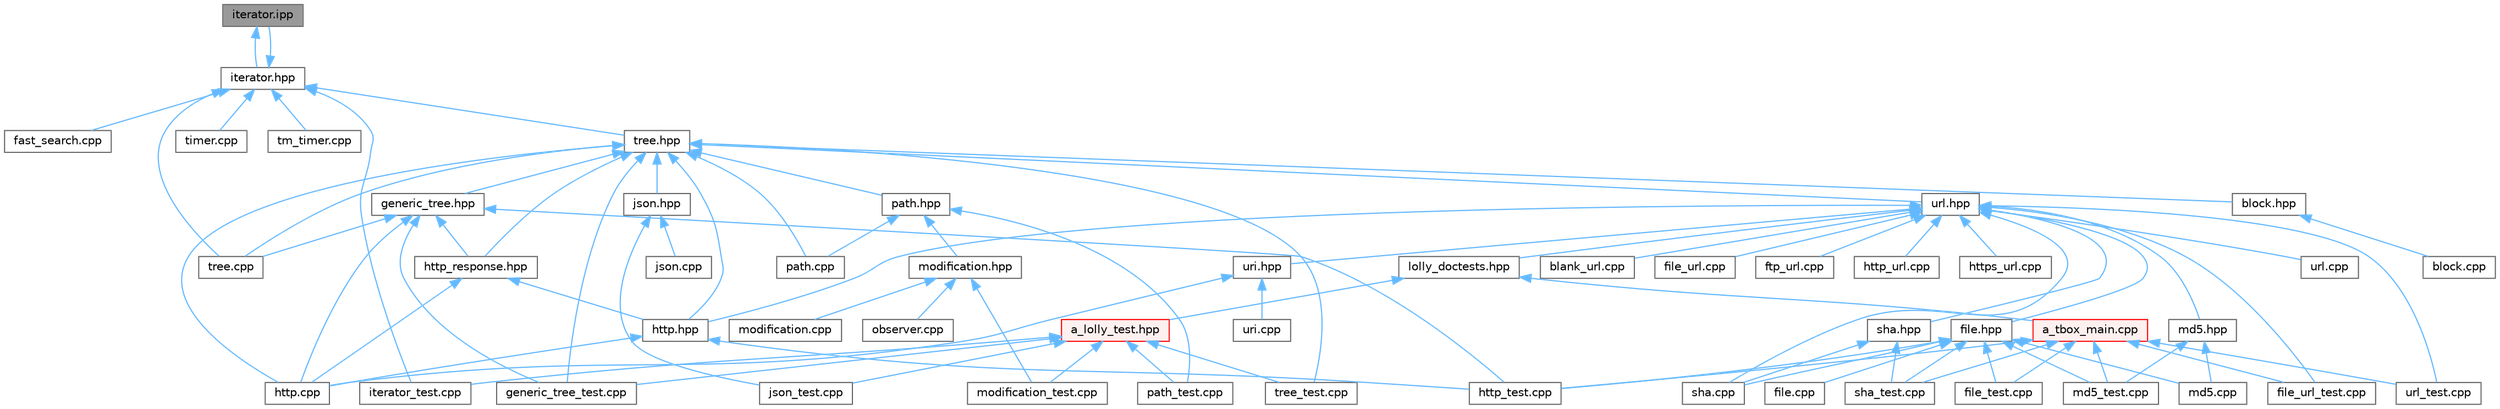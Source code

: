 digraph "iterator.ipp"
{
 // LATEX_PDF_SIZE
  bgcolor="transparent";
  edge [fontname=Helvetica,fontsize=10,labelfontname=Helvetica,labelfontsize=10];
  node [fontname=Helvetica,fontsize=10,shape=box,height=0.2,width=0.4];
  Node1 [id="Node000001",label="iterator.ipp",height=0.2,width=0.4,color="gray40", fillcolor="grey60", style="filled", fontcolor="black",tooltip=" "];
  Node1 -> Node2 [id="edge1_Node000001_Node000002",dir="back",color="steelblue1",style="solid",tooltip=" "];
  Node2 [id="Node000002",label="iterator.hpp",height=0.2,width=0.4,color="grey40", fillcolor="white", style="filled",URL="$iterator_8hpp.html",tooltip=" "];
  Node2 -> Node3 [id="edge2_Node000002_Node000003",dir="back",color="steelblue1",style="solid",tooltip=" "];
  Node3 [id="Node000003",label="fast_search.cpp",height=0.2,width=0.4,color="grey40", fillcolor="white", style="filled",URL="$fast__search_8cpp.html",tooltip=" "];
  Node2 -> Node1 [id="edge3_Node000002_Node000001",dir="back",color="steelblue1",style="solid",tooltip=" "];
  Node2 -> Node4 [id="edge4_Node000002_Node000004",dir="back",color="steelblue1",style="solid",tooltip=" "];
  Node4 [id="Node000004",label="iterator_test.cpp",height=0.2,width=0.4,color="grey40", fillcolor="white", style="filled",URL="$iterator__test_8cpp.html",tooltip=" "];
  Node2 -> Node5 [id="edge5_Node000002_Node000005",dir="back",color="steelblue1",style="solid",tooltip=" "];
  Node5 [id="Node000005",label="timer.cpp",height=0.2,width=0.4,color="grey40", fillcolor="white", style="filled",URL="$timer_8cpp.html",tooltip=" "];
  Node2 -> Node6 [id="edge6_Node000002_Node000006",dir="back",color="steelblue1",style="solid",tooltip=" "];
  Node6 [id="Node000006",label="tm_timer.cpp",height=0.2,width=0.4,color="grey40", fillcolor="white", style="filled",URL="$tm__timer_8cpp.html",tooltip=" "];
  Node2 -> Node7 [id="edge7_Node000002_Node000007",dir="back",color="steelblue1",style="solid",tooltip=" "];
  Node7 [id="Node000007",label="tree.cpp",height=0.2,width=0.4,color="grey40", fillcolor="white", style="filled",URL="$tree_8cpp.html",tooltip=" "];
  Node2 -> Node8 [id="edge8_Node000002_Node000008",dir="back",color="steelblue1",style="solid",tooltip=" "];
  Node8 [id="Node000008",label="tree.hpp",height=0.2,width=0.4,color="grey40", fillcolor="white", style="filled",URL="$tree_8hpp.html",tooltip=" "];
  Node8 -> Node9 [id="edge9_Node000008_Node000009",dir="back",color="steelblue1",style="solid",tooltip=" "];
  Node9 [id="Node000009",label="block.hpp",height=0.2,width=0.4,color="grey40", fillcolor="white", style="filled",URL="$block_8hpp.html",tooltip=" "];
  Node9 -> Node10 [id="edge10_Node000009_Node000010",dir="back",color="steelblue1",style="solid",tooltip=" "];
  Node10 [id="Node000010",label="block.cpp",height=0.2,width=0.4,color="grey40", fillcolor="white", style="filled",URL="$block_8cpp.html",tooltip=" "];
  Node8 -> Node11 [id="edge11_Node000008_Node000011",dir="back",color="steelblue1",style="solid",tooltip=" "];
  Node11 [id="Node000011",label="generic_tree.hpp",height=0.2,width=0.4,color="grey40", fillcolor="white", style="filled",URL="$generic__tree_8hpp.html",tooltip=" "];
  Node11 -> Node12 [id="edge12_Node000011_Node000012",dir="back",color="steelblue1",style="solid",tooltip=" "];
  Node12 [id="Node000012",label="generic_tree_test.cpp",height=0.2,width=0.4,color="grey40", fillcolor="white", style="filled",URL="$generic__tree__test_8cpp.html",tooltip=" "];
  Node11 -> Node13 [id="edge13_Node000011_Node000013",dir="back",color="steelblue1",style="solid",tooltip=" "];
  Node13 [id="Node000013",label="http.cpp",height=0.2,width=0.4,color="grey40", fillcolor="white", style="filled",URL="$http_8cpp.html",tooltip=" "];
  Node11 -> Node14 [id="edge14_Node000011_Node000014",dir="back",color="steelblue1",style="solid",tooltip=" "];
  Node14 [id="Node000014",label="http_response.hpp",height=0.2,width=0.4,color="grey40", fillcolor="white", style="filled",URL="$http__response_8hpp.html",tooltip=" "];
  Node14 -> Node13 [id="edge15_Node000014_Node000013",dir="back",color="steelblue1",style="solid",tooltip=" "];
  Node14 -> Node15 [id="edge16_Node000014_Node000015",dir="back",color="steelblue1",style="solid",tooltip=" "];
  Node15 [id="Node000015",label="http.hpp",height=0.2,width=0.4,color="grey40", fillcolor="white", style="filled",URL="$http_8hpp.html",tooltip=" "];
  Node15 -> Node13 [id="edge17_Node000015_Node000013",dir="back",color="steelblue1",style="solid",tooltip=" "];
  Node15 -> Node16 [id="edge18_Node000015_Node000016",dir="back",color="steelblue1",style="solid",tooltip=" "];
  Node16 [id="Node000016",label="http_test.cpp",height=0.2,width=0.4,color="grey40", fillcolor="white", style="filled",URL="$http__test_8cpp.html",tooltip=" "];
  Node11 -> Node16 [id="edge19_Node000011_Node000016",dir="back",color="steelblue1",style="solid",tooltip=" "];
  Node11 -> Node7 [id="edge20_Node000011_Node000007",dir="back",color="steelblue1",style="solid",tooltip=" "];
  Node8 -> Node12 [id="edge21_Node000008_Node000012",dir="back",color="steelblue1",style="solid",tooltip=" "];
  Node8 -> Node13 [id="edge22_Node000008_Node000013",dir="back",color="steelblue1",style="solid",tooltip=" "];
  Node8 -> Node15 [id="edge23_Node000008_Node000015",dir="back",color="steelblue1",style="solid",tooltip=" "];
  Node8 -> Node14 [id="edge24_Node000008_Node000014",dir="back",color="steelblue1",style="solid",tooltip=" "];
  Node8 -> Node17 [id="edge25_Node000008_Node000017",dir="back",color="steelblue1",style="solid",tooltip=" "];
  Node17 [id="Node000017",label="json.hpp",height=0.2,width=0.4,color="grey40", fillcolor="white", style="filled",URL="$json_8hpp.html",tooltip=" "];
  Node17 -> Node18 [id="edge26_Node000017_Node000018",dir="back",color="steelblue1",style="solid",tooltip=" "];
  Node18 [id="Node000018",label="json.cpp",height=0.2,width=0.4,color="grey40", fillcolor="white", style="filled",URL="$json_8cpp.html",tooltip=" "];
  Node17 -> Node19 [id="edge27_Node000017_Node000019",dir="back",color="steelblue1",style="solid",tooltip=" "];
  Node19 [id="Node000019",label="json_test.cpp",height=0.2,width=0.4,color="grey40", fillcolor="white", style="filled",URL="$json__test_8cpp.html",tooltip=" "];
  Node8 -> Node20 [id="edge28_Node000008_Node000020",dir="back",color="steelblue1",style="solid",tooltip=" "];
  Node20 [id="Node000020",label="path.cpp",height=0.2,width=0.4,color="grey40", fillcolor="white", style="filled",URL="$path_8cpp.html",tooltip=" "];
  Node8 -> Node21 [id="edge29_Node000008_Node000021",dir="back",color="steelblue1",style="solid",tooltip=" "];
  Node21 [id="Node000021",label="path.hpp",height=0.2,width=0.4,color="grey40", fillcolor="white", style="filled",URL="$path_8hpp.html",tooltip=" "];
  Node21 -> Node22 [id="edge30_Node000021_Node000022",dir="back",color="steelblue1",style="solid",tooltip=" "];
  Node22 [id="Node000022",label="modification.hpp",height=0.2,width=0.4,color="grey40", fillcolor="white", style="filled",URL="$modification_8hpp.html",tooltip=" "];
  Node22 -> Node23 [id="edge31_Node000022_Node000023",dir="back",color="steelblue1",style="solid",tooltip=" "];
  Node23 [id="Node000023",label="modification.cpp",height=0.2,width=0.4,color="grey40", fillcolor="white", style="filled",URL="$modification_8cpp.html",tooltip=" "];
  Node22 -> Node24 [id="edge32_Node000022_Node000024",dir="back",color="steelblue1",style="solid",tooltip=" "];
  Node24 [id="Node000024",label="modification_test.cpp",height=0.2,width=0.4,color="grey40", fillcolor="white", style="filled",URL="$modification__test_8cpp.html",tooltip=" "];
  Node22 -> Node25 [id="edge33_Node000022_Node000025",dir="back",color="steelblue1",style="solid",tooltip=" "];
  Node25 [id="Node000025",label="observer.cpp",height=0.2,width=0.4,color="grey40", fillcolor="white", style="filled",URL="$observer_8cpp.html",tooltip=" "];
  Node21 -> Node20 [id="edge34_Node000021_Node000020",dir="back",color="steelblue1",style="solid",tooltip=" "];
  Node21 -> Node26 [id="edge35_Node000021_Node000026",dir="back",color="steelblue1",style="solid",tooltip=" "];
  Node26 [id="Node000026",label="path_test.cpp",height=0.2,width=0.4,color="grey40", fillcolor="white", style="filled",URL="$path__test_8cpp.html",tooltip=" "];
  Node8 -> Node7 [id="edge36_Node000008_Node000007",dir="back",color="steelblue1",style="solid",tooltip=" "];
  Node8 -> Node27 [id="edge37_Node000008_Node000027",dir="back",color="steelblue1",style="solid",tooltip=" "];
  Node27 [id="Node000027",label="tree_test.cpp",height=0.2,width=0.4,color="grey40", fillcolor="white", style="filled",URL="$tree__test_8cpp.html",tooltip=" "];
  Node8 -> Node28 [id="edge38_Node000008_Node000028",dir="back",color="steelblue1",style="solid",tooltip=" "];
  Node28 [id="Node000028",label="url.hpp",height=0.2,width=0.4,color="grey40", fillcolor="white", style="filled",URL="$url_8hpp.html",tooltip=" "];
  Node28 -> Node29 [id="edge39_Node000028_Node000029",dir="back",color="steelblue1",style="solid",tooltip=" "];
  Node29 [id="Node000029",label="blank_url.cpp",height=0.2,width=0.4,color="grey40", fillcolor="white", style="filled",URL="$blank__url_8cpp.html",tooltip=" "];
  Node28 -> Node30 [id="edge40_Node000028_Node000030",dir="back",color="steelblue1",style="solid",tooltip=" "];
  Node30 [id="Node000030",label="file.hpp",height=0.2,width=0.4,color="grey40", fillcolor="white", style="filled",URL="$file_8hpp.html",tooltip=" "];
  Node30 -> Node31 [id="edge41_Node000030_Node000031",dir="back",color="steelblue1",style="solid",tooltip=" "];
  Node31 [id="Node000031",label="file.cpp",height=0.2,width=0.4,color="grey40", fillcolor="white", style="filled",URL="$file_8cpp.html",tooltip=" "];
  Node30 -> Node32 [id="edge42_Node000030_Node000032",dir="back",color="steelblue1",style="solid",tooltip=" "];
  Node32 [id="Node000032",label="file_test.cpp",height=0.2,width=0.4,color="grey40", fillcolor="white", style="filled",URL="$file__test_8cpp.html",tooltip=" "];
  Node30 -> Node16 [id="edge43_Node000030_Node000016",dir="back",color="steelblue1",style="solid",tooltip=" "];
  Node30 -> Node33 [id="edge44_Node000030_Node000033",dir="back",color="steelblue1",style="solid",tooltip=" "];
  Node33 [id="Node000033",label="md5.cpp",height=0.2,width=0.4,color="grey40", fillcolor="white", style="filled",URL="$md5_8cpp.html",tooltip=" "];
  Node30 -> Node34 [id="edge45_Node000030_Node000034",dir="back",color="steelblue1",style="solid",tooltip=" "];
  Node34 [id="Node000034",label="md5_test.cpp",height=0.2,width=0.4,color="grey40", fillcolor="white", style="filled",URL="$md5__test_8cpp.html",tooltip=" "];
  Node30 -> Node35 [id="edge46_Node000030_Node000035",dir="back",color="steelblue1",style="solid",tooltip=" "];
  Node35 [id="Node000035",label="sha.cpp",height=0.2,width=0.4,color="grey40", fillcolor="white", style="filled",URL="$sha_8cpp.html",tooltip=" "];
  Node30 -> Node36 [id="edge47_Node000030_Node000036",dir="back",color="steelblue1",style="solid",tooltip=" "];
  Node36 [id="Node000036",label="sha_test.cpp",height=0.2,width=0.4,color="grey40", fillcolor="white", style="filled",URL="$sha__test_8cpp.html",tooltip=" "];
  Node28 -> Node37 [id="edge48_Node000028_Node000037",dir="back",color="steelblue1",style="solid",tooltip=" "];
  Node37 [id="Node000037",label="file_url.cpp",height=0.2,width=0.4,color="grey40", fillcolor="white", style="filled",URL="$file__url_8cpp.html",tooltip=" "];
  Node28 -> Node38 [id="edge49_Node000028_Node000038",dir="back",color="steelblue1",style="solid",tooltip=" "];
  Node38 [id="Node000038",label="file_url_test.cpp",height=0.2,width=0.4,color="grey40", fillcolor="white", style="filled",URL="$file__url__test_8cpp.html",tooltip=" "];
  Node28 -> Node39 [id="edge50_Node000028_Node000039",dir="back",color="steelblue1",style="solid",tooltip=" "];
  Node39 [id="Node000039",label="ftp_url.cpp",height=0.2,width=0.4,color="grey40", fillcolor="white", style="filled",URL="$ftp__url_8cpp.html",tooltip=" "];
  Node28 -> Node15 [id="edge51_Node000028_Node000015",dir="back",color="steelblue1",style="solid",tooltip=" "];
  Node28 -> Node40 [id="edge52_Node000028_Node000040",dir="back",color="steelblue1",style="solid",tooltip=" "];
  Node40 [id="Node000040",label="http_url.cpp",height=0.2,width=0.4,color="grey40", fillcolor="white", style="filled",URL="$http__url_8cpp.html",tooltip=" "];
  Node28 -> Node41 [id="edge53_Node000028_Node000041",dir="back",color="steelblue1",style="solid",tooltip=" "];
  Node41 [id="Node000041",label="https_url.cpp",height=0.2,width=0.4,color="grey40", fillcolor="white", style="filled",URL="$https__url_8cpp.html",tooltip=" "];
  Node28 -> Node42 [id="edge54_Node000028_Node000042",dir="back",color="steelblue1",style="solid",tooltip=" "];
  Node42 [id="Node000042",label="lolly_doctests.hpp",height=0.2,width=0.4,color="grey40", fillcolor="white", style="filled",URL="$lolly__doctests_8hpp.html",tooltip=" "];
  Node42 -> Node43 [id="edge55_Node000042_Node000043",dir="back",color="steelblue1",style="solid",tooltip=" "];
  Node43 [id="Node000043",label="a_lolly_test.hpp",height=0.2,width=0.4,color="red", fillcolor="#FFF0F0", style="filled",URL="$a__lolly__test_8hpp.html",tooltip=" "];
  Node43 -> Node12 [id="edge56_Node000043_Node000012",dir="back",color="steelblue1",style="solid",tooltip=" "];
  Node43 -> Node4 [id="edge57_Node000043_Node000004",dir="back",color="steelblue1",style="solid",tooltip=" "];
  Node43 -> Node19 [id="edge58_Node000043_Node000019",dir="back",color="steelblue1",style="solid",tooltip=" "];
  Node43 -> Node24 [id="edge59_Node000043_Node000024",dir="back",color="steelblue1",style="solid",tooltip=" "];
  Node43 -> Node26 [id="edge60_Node000043_Node000026",dir="back",color="steelblue1",style="solid",tooltip=" "];
  Node43 -> Node27 [id="edge61_Node000043_Node000027",dir="back",color="steelblue1",style="solid",tooltip=" "];
  Node42 -> Node62 [id="edge62_Node000042_Node000062",dir="back",color="steelblue1",style="solid",tooltip=" "];
  Node62 [id="Node000062",label="a_tbox_main.cpp",height=0.2,width=0.4,color="red", fillcolor="#FFF0F0", style="filled",URL="$a__tbox__main_8cpp.html",tooltip=" "];
  Node62 -> Node32 [id="edge63_Node000062_Node000032",dir="back",color="steelblue1",style="solid",tooltip=" "];
  Node62 -> Node38 [id="edge64_Node000062_Node000038",dir="back",color="steelblue1",style="solid",tooltip=" "];
  Node62 -> Node16 [id="edge65_Node000062_Node000016",dir="back",color="steelblue1",style="solid",tooltip=" "];
  Node62 -> Node34 [id="edge66_Node000062_Node000034",dir="back",color="steelblue1",style="solid",tooltip=" "];
  Node62 -> Node36 [id="edge67_Node000062_Node000036",dir="back",color="steelblue1",style="solid",tooltip=" "];
  Node62 -> Node67 [id="edge68_Node000062_Node000067",dir="back",color="steelblue1",style="solid",tooltip=" "];
  Node67 [id="Node000067",label="url_test.cpp",height=0.2,width=0.4,color="grey40", fillcolor="white", style="filled",URL="$url__test_8cpp.html",tooltip=" "];
  Node28 -> Node68 [id="edge69_Node000028_Node000068",dir="back",color="steelblue1",style="solid",tooltip=" "];
  Node68 [id="Node000068",label="md5.hpp",height=0.2,width=0.4,color="grey40", fillcolor="white", style="filled",URL="$md5_8hpp.html",tooltip=" "];
  Node68 -> Node33 [id="edge70_Node000068_Node000033",dir="back",color="steelblue1",style="solid",tooltip=" "];
  Node68 -> Node34 [id="edge71_Node000068_Node000034",dir="back",color="steelblue1",style="solid",tooltip=" "];
  Node28 -> Node35 [id="edge72_Node000028_Node000035",dir="back",color="steelblue1",style="solid",tooltip=" "];
  Node28 -> Node69 [id="edge73_Node000028_Node000069",dir="back",color="steelblue1",style="solid",tooltip=" "];
  Node69 [id="Node000069",label="sha.hpp",height=0.2,width=0.4,color="grey40", fillcolor="white", style="filled",URL="$sha_8hpp.html",tooltip=" "];
  Node69 -> Node35 [id="edge74_Node000069_Node000035",dir="back",color="steelblue1",style="solid",tooltip=" "];
  Node69 -> Node36 [id="edge75_Node000069_Node000036",dir="back",color="steelblue1",style="solid",tooltip=" "];
  Node28 -> Node70 [id="edge76_Node000028_Node000070",dir="back",color="steelblue1",style="solid",tooltip=" "];
  Node70 [id="Node000070",label="uri.hpp",height=0.2,width=0.4,color="grey40", fillcolor="white", style="filled",URL="$uri_8hpp.html",tooltip=" "];
  Node70 -> Node13 [id="edge77_Node000070_Node000013",dir="back",color="steelblue1",style="solid",tooltip=" "];
  Node70 -> Node71 [id="edge78_Node000070_Node000071",dir="back",color="steelblue1",style="solid",tooltip=" "];
  Node71 [id="Node000071",label="uri.cpp",height=0.2,width=0.4,color="grey40", fillcolor="white", style="filled",URL="$uri_8cpp.html",tooltip=" "];
  Node28 -> Node72 [id="edge79_Node000028_Node000072",dir="back",color="steelblue1",style="solid",tooltip=" "];
  Node72 [id="Node000072",label="url.cpp",height=0.2,width=0.4,color="grey40", fillcolor="white", style="filled",URL="$url_8cpp.html",tooltip=" "];
  Node28 -> Node67 [id="edge80_Node000028_Node000067",dir="back",color="steelblue1",style="solid",tooltip=" "];
}
